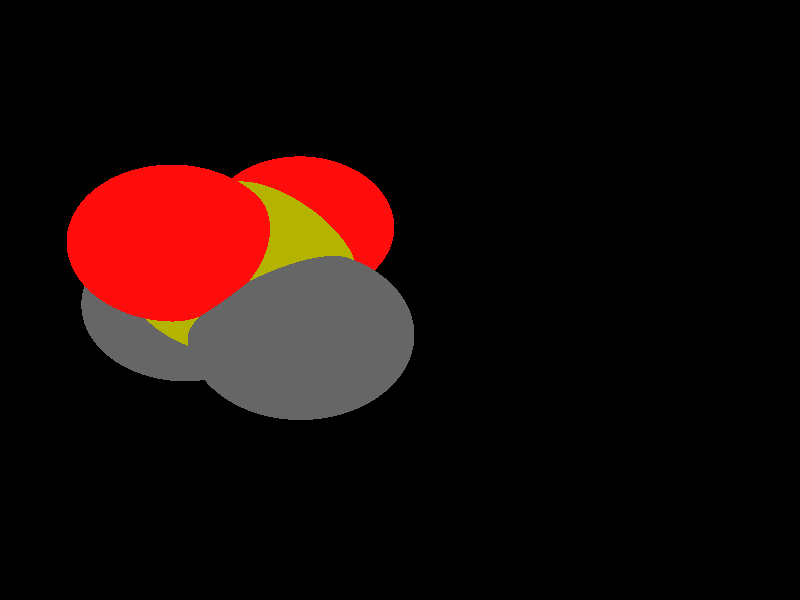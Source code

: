 global_settings {
	ambient_light rgb <0.200000002980232, 0.200000002980232, 0.200000002980232>
	max_trace_level 15
}

background { color rgb <0,0,0> }

camera {
	perspective
	location <-14.7963277751162, -8.50193759792758, 1.78989070911305>
	angle 40
	up <-0.414397376570445, 0.873044030387813, 0.257038781695946>
	right <0.103385686210902, -0.23544368170315, 0.966373464367046> * 1
	direction <0.904204741293825, 0.427036759249446, 0.00730698785389638> }

light_source {
	<-23.9086389740512, -0.0916468047817443, 20.341286838151>
	color rgb <1, 1, 1>
	fade_distance 43.0176154737263
	fade_power 0
	spotlight
	area_light <20, 0, 0>, <0, 0, 20>, 20, 20
	circular
	orient
	point_at <23.9086389740512, 0.0916468047817443, -20.341286838151>
}

light_source {
	<1.70598531988687, 21.7885112550469, -12.6798324374213>
	color rgb <0.300000011920929, 0.300000011920929, 0.300000011920929> shadowless
	fade_distance 43.0176154737263
	fade_power 0
	parallel
	point_at <-1.70598531988687, -21.7885112550469, 12.6798324374213>
}

#default {
	finish {ambient 0.5 diffuse 1 specular 0.2 roughness .01 metallic 1}
}

union {
cylinder {
	<0.175134884933799, -0.0761733621941954, -0.236177270738812>, 	<-0.556131750327454, -0.0168196863191756, -0.624398296813862>, 0.075
	pigment { rgbt <0.699999988079071, 0.699999988079071, 0, 0> }
}
cylinder {
	<0.265888867229172, 0.0656287992388828, -0.385445022481908>, 	<-0.465377768032081, 0.124982475113903, -0.773666048556958>, 0.075
	pigment { rgbt <0.699999988079071, 0.699999988079071, 0, 0> }
}
cylinder {
	<-0.556131750327454, -0.0168196863191756, -0.624398296813862>, 	<-1.10186251690069, 0.0274748643581458, -0.914120469197803>, 0.075
	pigment { rgbt <1, 0.0500000007450581, 0.0500000007450581, 0> }
}
cylinder {
	<-0.465377768032081, 0.124982475113903, -0.773666048556958>, 	<-1.01110853460532, 0.169277025791224, -1.0633882209409>, 0.075
	pigment { rgbt <1, 0.0500000007450581, 0.0500000007450581, 0> }
}
cylinder {
	<0.175498154285476, -0.076590380999183, -0.236354826994702>, 	<0.375862351382635, 0.441399775259409, 0.380936115916314>, 0.075
	pigment { rgbt <0.699999988079071, 0.699999988079071, 0, 0> }
}
cylinder {
	<0.265525597877495, 0.0660458180438704, -0.385267466226018>, 	<0.465889794974653, 0.584035974302462, 0.232023476684998>, 0.075
	pigment { rgbt <0.699999988079071, 0.699999988079071, 0, 0> }
}
cylinder {
	<0.375862351382635, 0.441399775259409, 0.380936115916314>, 	<0.525409560475746, 0.828015664367652, 0.841667818726641>, 0.075
	pigment { rgbt <1, 0.0500000007450581, 0.0500000007450581, 0> }
}
cylinder {
	<0.465889794974653, 0.584035974302462, 0.232023476684998>, 	<0.615437004067765, 0.970651863410705, 0.692755179495324>, 0.075
	pigment { rgbt <1, 0.0500000007450581, 0.0500000007450581, 0> }
}
cylinder {
	<0.220511876081486, -0.00527228147765628, -0.31081114661036>, 	<0.306035993541009, -0.908993797684037, 0.0203650432741537>, 0.075
	pigment { rgbt <0.699999988079071, 0.699999988079071, 0, 0> }
}
cylinder {
	<0.306035993541009, -0.908993797684037, 0.0203650432741537>, 	<0.37769971608138, -1.66625443848316, 0.297869439564402>, 0.075
	pigment { rgbt <0.400000005960464, 0.400000005960464, 0.400000005960464, 0> }
}
cylinder {
	<1.49646681681149, 0.0930155641581146, -1.54214891421674>, 	<0.914745775599285, 0.0482051197790731, -0.980769303236055>, 0.075
	pigment { rgbt <0.400000005960464, 0.400000005960464, 0.400000005960464, 0> }
}
cylinder {
	<0.914745775599285, 0.0482051197790731, -0.980769303236055>, 	<0.220511876081486, -0.00527228147765628, -0.31081114661036>, 0.075
	pigment { rgbt <0.699999988079071, 0.699999988079071, 0, 0> }
}
sphere {
	<0.220511876081486, -0.00527228147765628, -0.31081114661036>, 0.567
	pigment { rgbt <0.699999988079071, 0.699999988079071, 0,0> }
}
sphere {
	<-1.056485525753, 0.0983759450746849, -0.98875434506935>, 0.3564
	pigment { rgbt <1, 0.0500000007450581, 0.0500000007450581,0> }
}
sphere {
	<0.570423282271756, 0.899333763889179, 0.767211499110983>, 0.3564
	pigment { rgbt <1, 0.0500000007450581, 0.0500000007450581,0> }
}
sphere {
	<0.37769971608138, -1.66625443848316, 0.297869439564402>, 0.4104
	pigment { rgbt <0.400000005960464, 0.400000005960464, 0.400000005960464,0> }
}
sphere {
	<1.49646681681149, 0.0930155641581146, -1.54214891421674>, 0.4104
	pigment { rgbt <0.400000005960464, 0.400000005960464, 0.400000005960464,0> }
}
}
merge {
}
union {
}
merge {
sphere {
	<0.220511876081486, -0.00527228147765628, -0.31081114661036>, 1.79982
	pigment { rgbt <0, 0, 0,0> }
}
sphere {
	<-1.056485525753, 0.0983759450746849, -0.98875434506935>, 1.519848
	pigment { rgbt <0, 0, 0,0> }
}
sphere {
	<0.570423282271756, 0.899333763889179, 0.767211499110983>, 1.519848
	pigment { rgbt <0, 0, 0,0> }
}
sphere {
	<0.37769971608138, -1.66625443848316, 0.297869439564402>, 1.69983
	pigment { rgbt <0, 0, 0,0> }
}
sphere {
	<1.49646681681149, 0.0930155641581146, -1.54214891421674>, 1.69983
	pigment { rgbt <0, 0, 0,0> }
}
sphere {
	<0.220511876081486, -0.00527228147765628, -0.31081114661036>, 1.8
	pigment { rgbt <0.699999988079071, 0.699999988079071, 0,0.350000023841858> }
}
sphere {
	<-1.056485525753, 0.0983759450746849, -0.98875434506935>, 1.52
	pigment { rgbt <1, 0.0500000007450581, 0.0500000007450581,0.350000023841858> }
}
sphere {
	<0.570423282271756, 0.899333763889179, 0.767211499110983>, 1.52
	pigment { rgbt <1, 0.0500000007450581, 0.0500000007450581,0.350000023841858> }
}
sphere {
	<0.37769971608138, -1.66625443848316, 0.297869439564402>, 1.7
	pigment { rgbt <0.400000005960464, 0.400000005960464, 0.400000005960464,0.350000023841858> }
}
sphere {
	<1.49646681681149, 0.0930155641581146, -1.54214891421674>, 1.7
	pigment { rgbt <0.400000005960464, 0.400000005960464, 0.400000005960464,0.350000023841858> }
}
}
